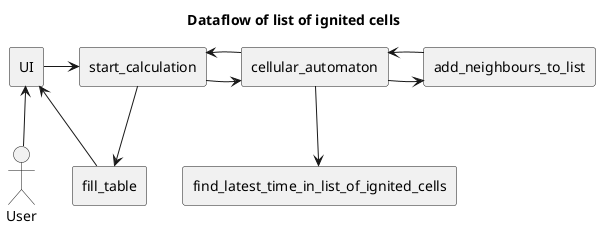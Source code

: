 @startuml
'skinparam handwritten false
actor User
rectangle UI
rectangle start_calculation
rectangle cellular_automaton
rectangle find_latest_time_in_list_of_ignited_cells
rectangle fill_table
rectangle add_neighbours_to_list

Title Dataflow of list of ignited cells

User -up-> "UI"
"UI" -right-> "start_calculation"
"start_calculation" -right-> "cellular_automaton"
"cellular_automaton" --> "find_latest_time_in_list_of_ignited_cells"
"cellular_automaton" -right-> "add_neighbours_to_list"
add_neighbours_to_list -left-> cellular_automaton
"cellular_automaton" -left-> "start_calculation"
"start_calculation" --> "fill_table"
 "fill_table" -left-> "UI"
@enduml